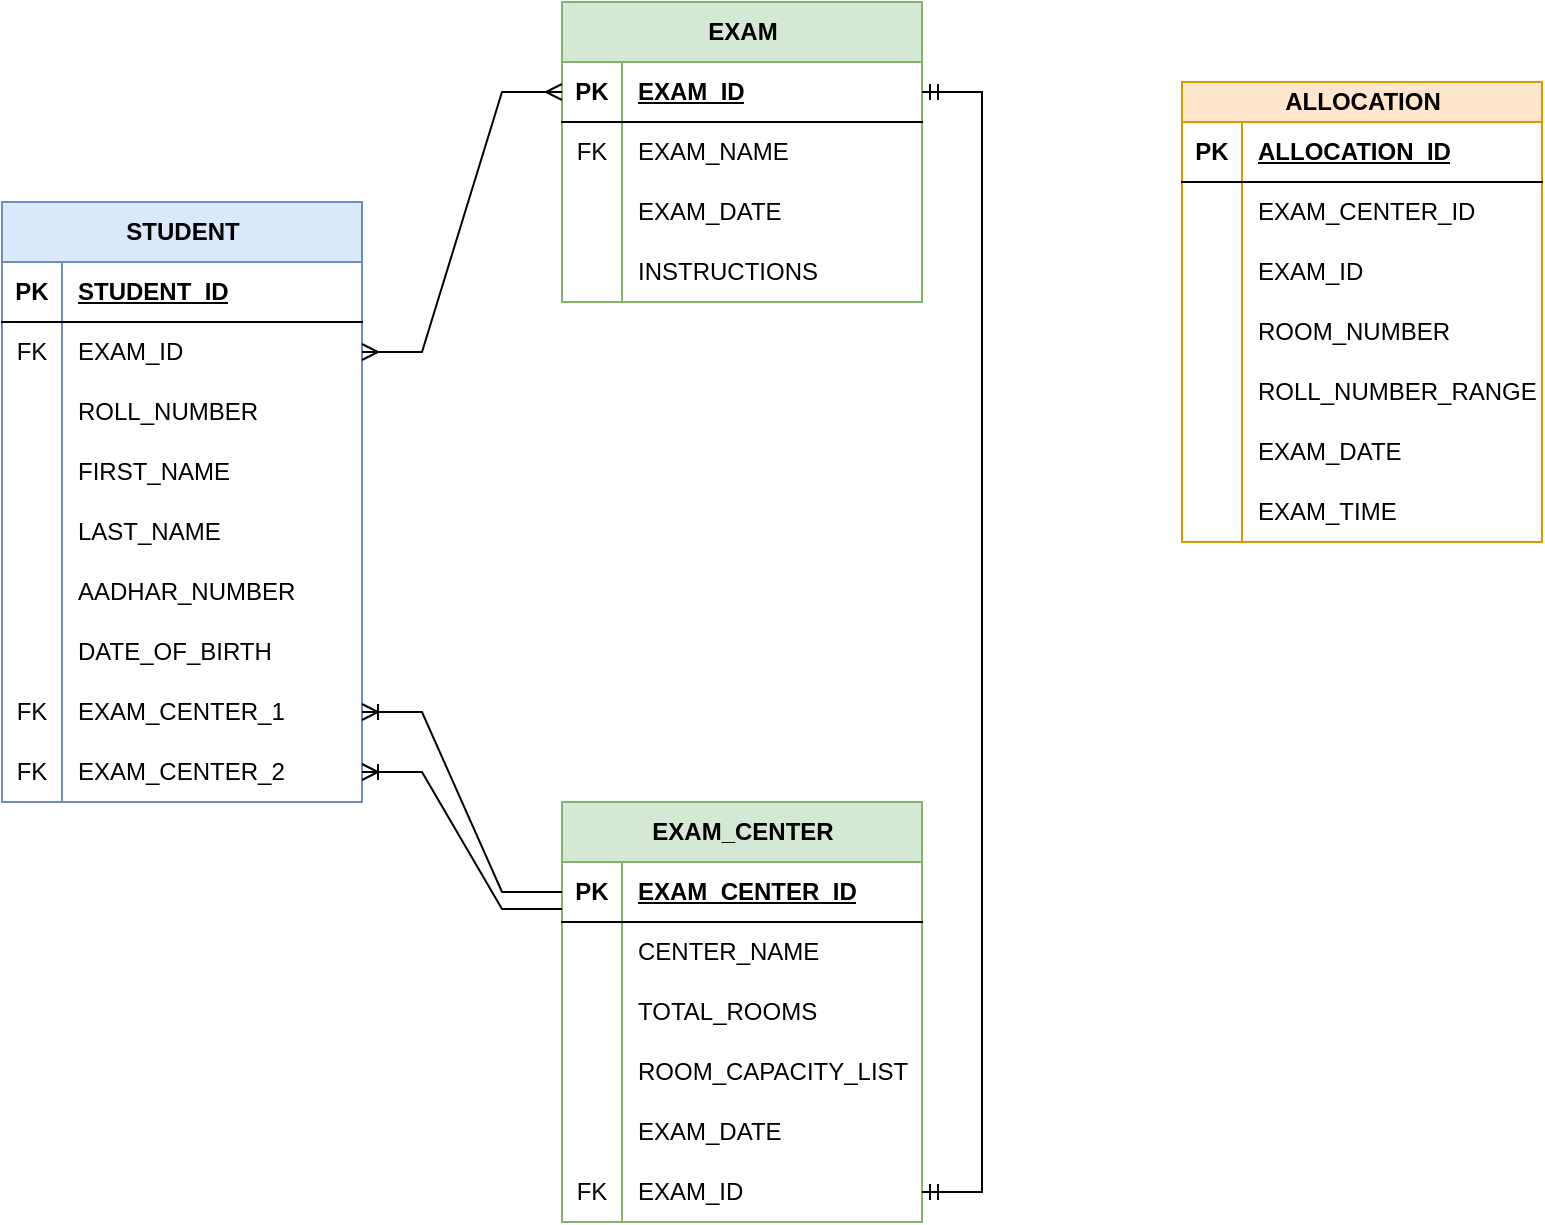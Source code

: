 <mxfile version="24.7.5">
  <diagram name="Page-1" id="874GvaXiNWayNFwaWZZu">
    <mxGraphModel dx="940" dy="643" grid="1" gridSize="10" guides="1" tooltips="1" connect="1" arrows="1" fold="1" page="1" pageScale="1" pageWidth="850" pageHeight="1100" math="0" shadow="0">
      <root>
        <mxCell id="0" />
        <mxCell id="1" parent="0" />
        <mxCell id="8X2EKYU3sfJLMfR0spsw-1" value="STUDENT" style="shape=table;startSize=30;container=1;collapsible=1;childLayout=tableLayout;fixedRows=1;rowLines=0;fontStyle=1;align=center;resizeLast=1;html=1;fillColor=#dae8fc;strokeColor=#6c8ebf;" parent="1" vertex="1">
          <mxGeometry x="50" y="140" width="180" height="300" as="geometry" />
        </mxCell>
        <mxCell id="8X2EKYU3sfJLMfR0spsw-2" value="" style="shape=tableRow;horizontal=0;startSize=0;swimlaneHead=0;swimlaneBody=0;fillColor=none;collapsible=0;dropTarget=0;points=[[0,0.5],[1,0.5]];portConstraint=eastwest;top=0;left=0;right=0;bottom=1;" parent="8X2EKYU3sfJLMfR0spsw-1" vertex="1">
          <mxGeometry y="30" width="180" height="30" as="geometry" />
        </mxCell>
        <mxCell id="8X2EKYU3sfJLMfR0spsw-3" value="PK" style="shape=partialRectangle;connectable=0;fillColor=none;top=0;left=0;bottom=0;right=0;fontStyle=1;overflow=hidden;whiteSpace=wrap;html=1;" parent="8X2EKYU3sfJLMfR0spsw-2" vertex="1">
          <mxGeometry width="30" height="30" as="geometry">
            <mxRectangle width="30" height="30" as="alternateBounds" />
          </mxGeometry>
        </mxCell>
        <mxCell id="8X2EKYU3sfJLMfR0spsw-4" value="STUDENT_ID" style="shape=partialRectangle;connectable=0;fillColor=none;top=0;left=0;bottom=0;right=0;align=left;spacingLeft=6;fontStyle=5;overflow=hidden;whiteSpace=wrap;html=1;" parent="8X2EKYU3sfJLMfR0spsw-2" vertex="1">
          <mxGeometry x="30" width="150" height="30" as="geometry">
            <mxRectangle width="150" height="30" as="alternateBounds" />
          </mxGeometry>
        </mxCell>
        <mxCell id="8X2EKYU3sfJLMfR0spsw-5" value="" style="shape=tableRow;horizontal=0;startSize=0;swimlaneHead=0;swimlaneBody=0;fillColor=none;collapsible=0;dropTarget=0;points=[[0,0.5],[1,0.5]];portConstraint=eastwest;top=0;left=0;right=0;bottom=0;" parent="8X2EKYU3sfJLMfR0spsw-1" vertex="1">
          <mxGeometry y="60" width="180" height="30" as="geometry" />
        </mxCell>
        <mxCell id="8X2EKYU3sfJLMfR0spsw-6" value="FK" style="shape=partialRectangle;connectable=0;fillColor=none;top=0;left=0;bottom=0;right=0;editable=1;overflow=hidden;whiteSpace=wrap;html=1;" parent="8X2EKYU3sfJLMfR0spsw-5" vertex="1">
          <mxGeometry width="30" height="30" as="geometry">
            <mxRectangle width="30" height="30" as="alternateBounds" />
          </mxGeometry>
        </mxCell>
        <mxCell id="8X2EKYU3sfJLMfR0spsw-7" value="EXAM_ID" style="shape=partialRectangle;connectable=0;fillColor=none;top=0;left=0;bottom=0;right=0;align=left;spacingLeft=6;overflow=hidden;whiteSpace=wrap;html=1;" parent="8X2EKYU3sfJLMfR0spsw-5" vertex="1">
          <mxGeometry x="30" width="150" height="30" as="geometry">
            <mxRectangle width="150" height="30" as="alternateBounds" />
          </mxGeometry>
        </mxCell>
        <mxCell id="8X2EKYU3sfJLMfR0spsw-8" value="" style="shape=tableRow;horizontal=0;startSize=0;swimlaneHead=0;swimlaneBody=0;fillColor=none;collapsible=0;dropTarget=0;points=[[0,0.5],[1,0.5]];portConstraint=eastwest;top=0;left=0;right=0;bottom=0;" parent="8X2EKYU3sfJLMfR0spsw-1" vertex="1">
          <mxGeometry y="90" width="180" height="30" as="geometry" />
        </mxCell>
        <mxCell id="8X2EKYU3sfJLMfR0spsw-9" value="" style="shape=partialRectangle;connectable=0;fillColor=none;top=0;left=0;bottom=0;right=0;editable=1;overflow=hidden;whiteSpace=wrap;html=1;" parent="8X2EKYU3sfJLMfR0spsw-8" vertex="1">
          <mxGeometry width="30" height="30" as="geometry">
            <mxRectangle width="30" height="30" as="alternateBounds" />
          </mxGeometry>
        </mxCell>
        <mxCell id="8X2EKYU3sfJLMfR0spsw-10" value="ROLL_NUMBER" style="shape=partialRectangle;connectable=0;fillColor=none;top=0;left=0;bottom=0;right=0;align=left;spacingLeft=6;overflow=hidden;whiteSpace=wrap;html=1;" parent="8X2EKYU3sfJLMfR0spsw-8" vertex="1">
          <mxGeometry x="30" width="150" height="30" as="geometry">
            <mxRectangle width="150" height="30" as="alternateBounds" />
          </mxGeometry>
        </mxCell>
        <mxCell id="8X2EKYU3sfJLMfR0spsw-11" value="" style="shape=tableRow;horizontal=0;startSize=0;swimlaneHead=0;swimlaneBody=0;fillColor=none;collapsible=0;dropTarget=0;points=[[0,0.5],[1,0.5]];portConstraint=eastwest;top=0;left=0;right=0;bottom=0;" parent="8X2EKYU3sfJLMfR0spsw-1" vertex="1">
          <mxGeometry y="120" width="180" height="30" as="geometry" />
        </mxCell>
        <mxCell id="8X2EKYU3sfJLMfR0spsw-12" value="" style="shape=partialRectangle;connectable=0;fillColor=none;top=0;left=0;bottom=0;right=0;editable=1;overflow=hidden;whiteSpace=wrap;html=1;" parent="8X2EKYU3sfJLMfR0spsw-11" vertex="1">
          <mxGeometry width="30" height="30" as="geometry">
            <mxRectangle width="30" height="30" as="alternateBounds" />
          </mxGeometry>
        </mxCell>
        <mxCell id="8X2EKYU3sfJLMfR0spsw-13" value="FIRST_NAME" style="shape=partialRectangle;connectable=0;fillColor=none;top=0;left=0;bottom=0;right=0;align=left;spacingLeft=6;overflow=hidden;whiteSpace=wrap;html=1;" parent="8X2EKYU3sfJLMfR0spsw-11" vertex="1">
          <mxGeometry x="30" width="150" height="30" as="geometry">
            <mxRectangle width="150" height="30" as="alternateBounds" />
          </mxGeometry>
        </mxCell>
        <mxCell id="8X2EKYU3sfJLMfR0spsw-28" value="" style="shape=tableRow;horizontal=0;startSize=0;swimlaneHead=0;swimlaneBody=0;fillColor=none;collapsible=0;dropTarget=0;points=[[0,0.5],[1,0.5]];portConstraint=eastwest;top=0;left=0;right=0;bottom=0;" parent="8X2EKYU3sfJLMfR0spsw-1" vertex="1">
          <mxGeometry y="150" width="180" height="30" as="geometry" />
        </mxCell>
        <mxCell id="8X2EKYU3sfJLMfR0spsw-29" value="" style="shape=partialRectangle;connectable=0;fillColor=none;top=0;left=0;bottom=0;right=0;editable=1;overflow=hidden;whiteSpace=wrap;html=1;" parent="8X2EKYU3sfJLMfR0spsw-28" vertex="1">
          <mxGeometry width="30" height="30" as="geometry">
            <mxRectangle width="30" height="30" as="alternateBounds" />
          </mxGeometry>
        </mxCell>
        <mxCell id="8X2EKYU3sfJLMfR0spsw-30" value="LAST_NAME" style="shape=partialRectangle;connectable=0;fillColor=none;top=0;left=0;bottom=0;right=0;align=left;spacingLeft=6;overflow=hidden;whiteSpace=wrap;html=1;" parent="8X2EKYU3sfJLMfR0spsw-28" vertex="1">
          <mxGeometry x="30" width="150" height="30" as="geometry">
            <mxRectangle width="150" height="30" as="alternateBounds" />
          </mxGeometry>
        </mxCell>
        <mxCell id="8X2EKYU3sfJLMfR0spsw-31" value="" style="shape=tableRow;horizontal=0;startSize=0;swimlaneHead=0;swimlaneBody=0;fillColor=none;collapsible=0;dropTarget=0;points=[[0,0.5],[1,0.5]];portConstraint=eastwest;top=0;left=0;right=0;bottom=0;" parent="8X2EKYU3sfJLMfR0spsw-1" vertex="1">
          <mxGeometry y="180" width="180" height="30" as="geometry" />
        </mxCell>
        <mxCell id="8X2EKYU3sfJLMfR0spsw-32" value="" style="shape=partialRectangle;connectable=0;fillColor=none;top=0;left=0;bottom=0;right=0;editable=1;overflow=hidden;whiteSpace=wrap;html=1;" parent="8X2EKYU3sfJLMfR0spsw-31" vertex="1">
          <mxGeometry width="30" height="30" as="geometry">
            <mxRectangle width="30" height="30" as="alternateBounds" />
          </mxGeometry>
        </mxCell>
        <mxCell id="8X2EKYU3sfJLMfR0spsw-33" value="AADHAR_NUMBER" style="shape=partialRectangle;connectable=0;fillColor=none;top=0;left=0;bottom=0;right=0;align=left;spacingLeft=6;overflow=hidden;whiteSpace=wrap;html=1;" parent="8X2EKYU3sfJLMfR0spsw-31" vertex="1">
          <mxGeometry x="30" width="150" height="30" as="geometry">
            <mxRectangle width="150" height="30" as="alternateBounds" />
          </mxGeometry>
        </mxCell>
        <mxCell id="8X2EKYU3sfJLMfR0spsw-34" value="" style="shape=tableRow;horizontal=0;startSize=0;swimlaneHead=0;swimlaneBody=0;fillColor=none;collapsible=0;dropTarget=0;points=[[0,0.5],[1,0.5]];portConstraint=eastwest;top=0;left=0;right=0;bottom=0;" parent="8X2EKYU3sfJLMfR0spsw-1" vertex="1">
          <mxGeometry y="210" width="180" height="30" as="geometry" />
        </mxCell>
        <mxCell id="8X2EKYU3sfJLMfR0spsw-35" value="" style="shape=partialRectangle;connectable=0;fillColor=none;top=0;left=0;bottom=0;right=0;editable=1;overflow=hidden;whiteSpace=wrap;html=1;" parent="8X2EKYU3sfJLMfR0spsw-34" vertex="1">
          <mxGeometry width="30" height="30" as="geometry">
            <mxRectangle width="30" height="30" as="alternateBounds" />
          </mxGeometry>
        </mxCell>
        <mxCell id="8X2EKYU3sfJLMfR0spsw-36" value="DATE_OF_BIRTH" style="shape=partialRectangle;connectable=0;fillColor=none;top=0;left=0;bottom=0;right=0;align=left;spacingLeft=6;overflow=hidden;whiteSpace=wrap;html=1;" parent="8X2EKYU3sfJLMfR0spsw-34" vertex="1">
          <mxGeometry x="30" width="150" height="30" as="geometry">
            <mxRectangle width="150" height="30" as="alternateBounds" />
          </mxGeometry>
        </mxCell>
        <mxCell id="8X2EKYU3sfJLMfR0spsw-56" value="" style="shape=tableRow;horizontal=0;startSize=0;swimlaneHead=0;swimlaneBody=0;fillColor=none;collapsible=0;dropTarget=0;points=[[0,0.5],[1,0.5]];portConstraint=eastwest;top=0;left=0;right=0;bottom=0;" parent="8X2EKYU3sfJLMfR0spsw-1" vertex="1">
          <mxGeometry y="240" width="180" height="30" as="geometry" />
        </mxCell>
        <mxCell id="8X2EKYU3sfJLMfR0spsw-57" value="FK" style="shape=partialRectangle;connectable=0;fillColor=none;top=0;left=0;bottom=0;right=0;editable=1;overflow=hidden;whiteSpace=wrap;html=1;" parent="8X2EKYU3sfJLMfR0spsw-56" vertex="1">
          <mxGeometry width="30" height="30" as="geometry">
            <mxRectangle width="30" height="30" as="alternateBounds" />
          </mxGeometry>
        </mxCell>
        <mxCell id="8X2EKYU3sfJLMfR0spsw-58" value="EXAM_CENTER_1" style="shape=partialRectangle;connectable=0;fillColor=none;top=0;left=0;bottom=0;right=0;align=left;spacingLeft=6;overflow=hidden;whiteSpace=wrap;html=1;" parent="8X2EKYU3sfJLMfR0spsw-56" vertex="1">
          <mxGeometry x="30" width="150" height="30" as="geometry">
            <mxRectangle width="150" height="30" as="alternateBounds" />
          </mxGeometry>
        </mxCell>
        <mxCell id="8X2EKYU3sfJLMfR0spsw-59" value="" style="shape=tableRow;horizontal=0;startSize=0;swimlaneHead=0;swimlaneBody=0;fillColor=none;collapsible=0;dropTarget=0;points=[[0,0.5],[1,0.5]];portConstraint=eastwest;top=0;left=0;right=0;bottom=0;" parent="8X2EKYU3sfJLMfR0spsw-1" vertex="1">
          <mxGeometry y="270" width="180" height="30" as="geometry" />
        </mxCell>
        <mxCell id="8X2EKYU3sfJLMfR0spsw-60" value="FK" style="shape=partialRectangle;connectable=0;fillColor=none;top=0;left=0;bottom=0;right=0;editable=1;overflow=hidden;whiteSpace=wrap;html=1;" parent="8X2EKYU3sfJLMfR0spsw-59" vertex="1">
          <mxGeometry width="30" height="30" as="geometry">
            <mxRectangle width="30" height="30" as="alternateBounds" />
          </mxGeometry>
        </mxCell>
        <mxCell id="8X2EKYU3sfJLMfR0spsw-61" value="EXAM_CENTER_2" style="shape=partialRectangle;connectable=0;fillColor=none;top=0;left=0;bottom=0;right=0;align=left;spacingLeft=6;overflow=hidden;whiteSpace=wrap;html=1;" parent="8X2EKYU3sfJLMfR0spsw-59" vertex="1">
          <mxGeometry x="30" width="150" height="30" as="geometry">
            <mxRectangle width="150" height="30" as="alternateBounds" />
          </mxGeometry>
        </mxCell>
        <mxCell id="8X2EKYU3sfJLMfR0spsw-14" value="EXAM" style="shape=table;startSize=30;container=1;collapsible=1;childLayout=tableLayout;fixedRows=1;rowLines=0;fontStyle=1;align=center;resizeLast=1;html=1;fillColor=#d5e8d4;strokeColor=#82b366;" parent="1" vertex="1">
          <mxGeometry x="330" y="40" width="180" height="150" as="geometry" />
        </mxCell>
        <mxCell id="8X2EKYU3sfJLMfR0spsw-15" value="" style="shape=tableRow;horizontal=0;startSize=0;swimlaneHead=0;swimlaneBody=0;fillColor=none;collapsible=0;dropTarget=0;points=[[0,0.5],[1,0.5]];portConstraint=eastwest;top=0;left=0;right=0;bottom=1;" parent="8X2EKYU3sfJLMfR0spsw-14" vertex="1">
          <mxGeometry y="30" width="180" height="30" as="geometry" />
        </mxCell>
        <mxCell id="8X2EKYU3sfJLMfR0spsw-16" value="PK" style="shape=partialRectangle;connectable=0;fillColor=none;top=0;left=0;bottom=0;right=0;fontStyle=1;overflow=hidden;whiteSpace=wrap;html=1;" parent="8X2EKYU3sfJLMfR0spsw-15" vertex="1">
          <mxGeometry width="30" height="30" as="geometry">
            <mxRectangle width="30" height="30" as="alternateBounds" />
          </mxGeometry>
        </mxCell>
        <mxCell id="8X2EKYU3sfJLMfR0spsw-17" value="EXAM_ID" style="shape=partialRectangle;connectable=0;fillColor=none;top=0;left=0;bottom=0;right=0;align=left;spacingLeft=6;fontStyle=5;overflow=hidden;whiteSpace=wrap;html=1;" parent="8X2EKYU3sfJLMfR0spsw-15" vertex="1">
          <mxGeometry x="30" width="150" height="30" as="geometry">
            <mxRectangle width="150" height="30" as="alternateBounds" />
          </mxGeometry>
        </mxCell>
        <mxCell id="8X2EKYU3sfJLMfR0spsw-18" value="" style="shape=tableRow;horizontal=0;startSize=0;swimlaneHead=0;swimlaneBody=0;fillColor=none;collapsible=0;dropTarget=0;points=[[0,0.5],[1,0.5]];portConstraint=eastwest;top=0;left=0;right=0;bottom=0;" parent="8X2EKYU3sfJLMfR0spsw-14" vertex="1">
          <mxGeometry y="60" width="180" height="30" as="geometry" />
        </mxCell>
        <mxCell id="8X2EKYU3sfJLMfR0spsw-19" value="FK" style="shape=partialRectangle;connectable=0;fillColor=none;top=0;left=0;bottom=0;right=0;editable=1;overflow=hidden;whiteSpace=wrap;html=1;" parent="8X2EKYU3sfJLMfR0spsw-18" vertex="1">
          <mxGeometry width="30" height="30" as="geometry">
            <mxRectangle width="30" height="30" as="alternateBounds" />
          </mxGeometry>
        </mxCell>
        <mxCell id="8X2EKYU3sfJLMfR0spsw-20" value="EXAM_NAME" style="shape=partialRectangle;connectable=0;fillColor=none;top=0;left=0;bottom=0;right=0;align=left;spacingLeft=6;overflow=hidden;whiteSpace=wrap;html=1;" parent="8X2EKYU3sfJLMfR0spsw-18" vertex="1">
          <mxGeometry x="30" width="150" height="30" as="geometry">
            <mxRectangle width="150" height="30" as="alternateBounds" />
          </mxGeometry>
        </mxCell>
        <mxCell id="8X2EKYU3sfJLMfR0spsw-21" value="" style="shape=tableRow;horizontal=0;startSize=0;swimlaneHead=0;swimlaneBody=0;fillColor=none;collapsible=0;dropTarget=0;points=[[0,0.5],[1,0.5]];portConstraint=eastwest;top=0;left=0;right=0;bottom=0;" parent="8X2EKYU3sfJLMfR0spsw-14" vertex="1">
          <mxGeometry y="90" width="180" height="30" as="geometry" />
        </mxCell>
        <mxCell id="8X2EKYU3sfJLMfR0spsw-22" value="" style="shape=partialRectangle;connectable=0;fillColor=none;top=0;left=0;bottom=0;right=0;editable=1;overflow=hidden;whiteSpace=wrap;html=1;" parent="8X2EKYU3sfJLMfR0spsw-21" vertex="1">
          <mxGeometry width="30" height="30" as="geometry">
            <mxRectangle width="30" height="30" as="alternateBounds" />
          </mxGeometry>
        </mxCell>
        <mxCell id="8X2EKYU3sfJLMfR0spsw-23" value="EXAM_DATE" style="shape=partialRectangle;connectable=0;fillColor=none;top=0;left=0;bottom=0;right=0;align=left;spacingLeft=6;overflow=hidden;whiteSpace=wrap;html=1;" parent="8X2EKYU3sfJLMfR0spsw-21" vertex="1">
          <mxGeometry x="30" width="150" height="30" as="geometry">
            <mxRectangle width="150" height="30" as="alternateBounds" />
          </mxGeometry>
        </mxCell>
        <mxCell id="8X2EKYU3sfJLMfR0spsw-24" value="" style="shape=tableRow;horizontal=0;startSize=0;swimlaneHead=0;swimlaneBody=0;fillColor=none;collapsible=0;dropTarget=0;points=[[0,0.5],[1,0.5]];portConstraint=eastwest;top=0;left=0;right=0;bottom=0;" parent="8X2EKYU3sfJLMfR0spsw-14" vertex="1">
          <mxGeometry y="120" width="180" height="30" as="geometry" />
        </mxCell>
        <mxCell id="8X2EKYU3sfJLMfR0spsw-25" value="" style="shape=partialRectangle;connectable=0;fillColor=none;top=0;left=0;bottom=0;right=0;editable=1;overflow=hidden;whiteSpace=wrap;html=1;" parent="8X2EKYU3sfJLMfR0spsw-24" vertex="1">
          <mxGeometry width="30" height="30" as="geometry">
            <mxRectangle width="30" height="30" as="alternateBounds" />
          </mxGeometry>
        </mxCell>
        <mxCell id="8X2EKYU3sfJLMfR0spsw-26" value="INSTRUCTIONS" style="shape=partialRectangle;connectable=0;fillColor=none;top=0;left=0;bottom=0;right=0;align=left;spacingLeft=6;overflow=hidden;whiteSpace=wrap;html=1;" parent="8X2EKYU3sfJLMfR0spsw-24" vertex="1">
          <mxGeometry x="30" width="150" height="30" as="geometry">
            <mxRectangle width="150" height="30" as="alternateBounds" />
          </mxGeometry>
        </mxCell>
        <mxCell id="8X2EKYU3sfJLMfR0spsw-40" value="EXAM_CENTER" style="shape=table;startSize=30;container=1;collapsible=1;childLayout=tableLayout;fixedRows=1;rowLines=0;fontStyle=1;align=center;resizeLast=1;html=1;fillColor=#d5e8d4;strokeColor=#82b366;" parent="1" vertex="1">
          <mxGeometry x="330" y="440" width="180" height="210" as="geometry" />
        </mxCell>
        <mxCell id="8X2EKYU3sfJLMfR0spsw-41" value="" style="shape=tableRow;horizontal=0;startSize=0;swimlaneHead=0;swimlaneBody=0;fillColor=none;collapsible=0;dropTarget=0;points=[[0,0.5],[1,0.5]];portConstraint=eastwest;top=0;left=0;right=0;bottom=1;" parent="8X2EKYU3sfJLMfR0spsw-40" vertex="1">
          <mxGeometry y="30" width="180" height="30" as="geometry" />
        </mxCell>
        <mxCell id="8X2EKYU3sfJLMfR0spsw-42" value="PK" style="shape=partialRectangle;connectable=0;fillColor=none;top=0;left=0;bottom=0;right=0;fontStyle=1;overflow=hidden;whiteSpace=wrap;html=1;" parent="8X2EKYU3sfJLMfR0spsw-41" vertex="1">
          <mxGeometry width="30" height="30" as="geometry">
            <mxRectangle width="30" height="30" as="alternateBounds" />
          </mxGeometry>
        </mxCell>
        <mxCell id="8X2EKYU3sfJLMfR0spsw-43" value="EXAM_CENTER_ID" style="shape=partialRectangle;connectable=0;fillColor=none;top=0;left=0;bottom=0;right=0;align=left;spacingLeft=6;fontStyle=5;overflow=hidden;whiteSpace=wrap;html=1;" parent="8X2EKYU3sfJLMfR0spsw-41" vertex="1">
          <mxGeometry x="30" width="150" height="30" as="geometry">
            <mxRectangle width="150" height="30" as="alternateBounds" />
          </mxGeometry>
        </mxCell>
        <mxCell id="VGIfV3JrC_zLhD_44bKV-46" style="shape=tableRow;horizontal=0;startSize=0;swimlaneHead=0;swimlaneBody=0;fillColor=none;collapsible=0;dropTarget=0;points=[[0,0.5],[1,0.5]];portConstraint=eastwest;top=0;left=0;right=0;bottom=0;" parent="8X2EKYU3sfJLMfR0spsw-40" vertex="1">
          <mxGeometry y="60" width="180" height="30" as="geometry" />
        </mxCell>
        <mxCell id="VGIfV3JrC_zLhD_44bKV-47" style="shape=partialRectangle;connectable=0;fillColor=none;top=0;left=0;bottom=0;right=0;editable=1;overflow=hidden;whiteSpace=wrap;html=1;" parent="VGIfV3JrC_zLhD_44bKV-46" vertex="1">
          <mxGeometry width="30" height="30" as="geometry">
            <mxRectangle width="30" height="30" as="alternateBounds" />
          </mxGeometry>
        </mxCell>
        <mxCell id="VGIfV3JrC_zLhD_44bKV-48" value="CENTER_NAME" style="shape=partialRectangle;connectable=0;fillColor=none;top=0;left=0;bottom=0;right=0;align=left;spacingLeft=6;overflow=hidden;whiteSpace=wrap;html=1;" parent="VGIfV3JrC_zLhD_44bKV-46" vertex="1">
          <mxGeometry x="30" width="150" height="30" as="geometry">
            <mxRectangle width="150" height="30" as="alternateBounds" />
          </mxGeometry>
        </mxCell>
        <mxCell id="8X2EKYU3sfJLMfR0spsw-44" value="" style="shape=tableRow;horizontal=0;startSize=0;swimlaneHead=0;swimlaneBody=0;fillColor=none;collapsible=0;dropTarget=0;points=[[0,0.5],[1,0.5]];portConstraint=eastwest;top=0;left=0;right=0;bottom=0;" parent="8X2EKYU3sfJLMfR0spsw-40" vertex="1">
          <mxGeometry y="90" width="180" height="30" as="geometry" />
        </mxCell>
        <mxCell id="8X2EKYU3sfJLMfR0spsw-45" value="" style="shape=partialRectangle;connectable=0;fillColor=none;top=0;left=0;bottom=0;right=0;editable=1;overflow=hidden;whiteSpace=wrap;html=1;" parent="8X2EKYU3sfJLMfR0spsw-44" vertex="1">
          <mxGeometry width="30" height="30" as="geometry">
            <mxRectangle width="30" height="30" as="alternateBounds" />
          </mxGeometry>
        </mxCell>
        <mxCell id="8X2EKYU3sfJLMfR0spsw-46" value="TOTAL_ROOMS" style="shape=partialRectangle;connectable=0;fillColor=none;top=0;left=0;bottom=0;right=0;align=left;spacingLeft=6;overflow=hidden;whiteSpace=wrap;html=1;" parent="8X2EKYU3sfJLMfR0spsw-44" vertex="1">
          <mxGeometry x="30" width="150" height="30" as="geometry">
            <mxRectangle width="150" height="30" as="alternateBounds" />
          </mxGeometry>
        </mxCell>
        <mxCell id="8X2EKYU3sfJLMfR0spsw-47" value="" style="shape=tableRow;horizontal=0;startSize=0;swimlaneHead=0;swimlaneBody=0;fillColor=none;collapsible=0;dropTarget=0;points=[[0,0.5],[1,0.5]];portConstraint=eastwest;top=0;left=0;right=0;bottom=0;" parent="8X2EKYU3sfJLMfR0spsw-40" vertex="1">
          <mxGeometry y="120" width="180" height="30" as="geometry" />
        </mxCell>
        <mxCell id="8X2EKYU3sfJLMfR0spsw-48" value="" style="shape=partialRectangle;connectable=0;fillColor=none;top=0;left=0;bottom=0;right=0;editable=1;overflow=hidden;whiteSpace=wrap;html=1;" parent="8X2EKYU3sfJLMfR0spsw-47" vertex="1">
          <mxGeometry width="30" height="30" as="geometry">
            <mxRectangle width="30" height="30" as="alternateBounds" />
          </mxGeometry>
        </mxCell>
        <mxCell id="8X2EKYU3sfJLMfR0spsw-49" value="ROOM_CAPACITY_LIST" style="shape=partialRectangle;connectable=0;fillColor=none;top=0;left=0;bottom=0;right=0;align=left;spacingLeft=6;overflow=hidden;whiteSpace=wrap;html=1;" parent="8X2EKYU3sfJLMfR0spsw-47" vertex="1">
          <mxGeometry x="30" width="150" height="30" as="geometry">
            <mxRectangle width="150" height="30" as="alternateBounds" />
          </mxGeometry>
        </mxCell>
        <mxCell id="8X2EKYU3sfJLMfR0spsw-50" value="" style="shape=tableRow;horizontal=0;startSize=0;swimlaneHead=0;swimlaneBody=0;fillColor=none;collapsible=0;dropTarget=0;points=[[0,0.5],[1,0.5]];portConstraint=eastwest;top=0;left=0;right=0;bottom=0;" parent="8X2EKYU3sfJLMfR0spsw-40" vertex="1">
          <mxGeometry y="150" width="180" height="30" as="geometry" />
        </mxCell>
        <mxCell id="8X2EKYU3sfJLMfR0spsw-51" value="" style="shape=partialRectangle;connectable=0;fillColor=none;top=0;left=0;bottom=0;right=0;editable=1;overflow=hidden;whiteSpace=wrap;html=1;" parent="8X2EKYU3sfJLMfR0spsw-50" vertex="1">
          <mxGeometry width="30" height="30" as="geometry">
            <mxRectangle width="30" height="30" as="alternateBounds" />
          </mxGeometry>
        </mxCell>
        <mxCell id="8X2EKYU3sfJLMfR0spsw-52" value="EXAM_DATE" style="shape=partialRectangle;connectable=0;fillColor=none;top=0;left=0;bottom=0;right=0;align=left;spacingLeft=6;overflow=hidden;whiteSpace=wrap;html=1;" parent="8X2EKYU3sfJLMfR0spsw-50" vertex="1">
          <mxGeometry x="30" width="150" height="30" as="geometry">
            <mxRectangle width="150" height="30" as="alternateBounds" />
          </mxGeometry>
        </mxCell>
        <mxCell id="VGIfV3JrC_zLhD_44bKV-1" value="" style="shape=tableRow;horizontal=0;startSize=0;swimlaneHead=0;swimlaneBody=0;fillColor=none;collapsible=0;dropTarget=0;points=[[0,0.5],[1,0.5]];portConstraint=eastwest;top=0;left=0;right=0;bottom=0;" parent="8X2EKYU3sfJLMfR0spsw-40" vertex="1">
          <mxGeometry y="180" width="180" height="30" as="geometry" />
        </mxCell>
        <mxCell id="VGIfV3JrC_zLhD_44bKV-2" value="FK" style="shape=partialRectangle;connectable=0;fillColor=none;top=0;left=0;bottom=0;right=0;editable=1;overflow=hidden;whiteSpace=wrap;html=1;" parent="VGIfV3JrC_zLhD_44bKV-1" vertex="1">
          <mxGeometry width="30" height="30" as="geometry">
            <mxRectangle width="30" height="30" as="alternateBounds" />
          </mxGeometry>
        </mxCell>
        <mxCell id="VGIfV3JrC_zLhD_44bKV-3" value="EXAM_ID" style="shape=partialRectangle;connectable=0;fillColor=none;top=0;left=0;bottom=0;right=0;align=left;spacingLeft=6;overflow=hidden;whiteSpace=wrap;html=1;" parent="VGIfV3JrC_zLhD_44bKV-1" vertex="1">
          <mxGeometry x="30" width="150" height="30" as="geometry">
            <mxRectangle width="150" height="30" as="alternateBounds" />
          </mxGeometry>
        </mxCell>
        <mxCell id="VGIfV3JrC_zLhD_44bKV-4" value="ALLOCATION" style="shape=table;startSize=20;container=1;collapsible=1;childLayout=tableLayout;fixedRows=1;rowLines=0;fontStyle=1;align=center;resizeLast=1;html=1;fillColor=#ffe6cc;strokeColor=#d79b00;" parent="1" vertex="1">
          <mxGeometry x="640" y="80" width="180" height="230" as="geometry" />
        </mxCell>
        <mxCell id="VGIfV3JrC_zLhD_44bKV-5" value="" style="shape=tableRow;horizontal=0;startSize=0;swimlaneHead=0;swimlaneBody=0;fillColor=none;collapsible=0;dropTarget=0;points=[[0,0.5],[1,0.5]];portConstraint=eastwest;top=0;left=0;right=0;bottom=1;" parent="VGIfV3JrC_zLhD_44bKV-4" vertex="1">
          <mxGeometry y="20" width="180" height="30" as="geometry" />
        </mxCell>
        <mxCell id="VGIfV3JrC_zLhD_44bKV-6" value="PK" style="shape=partialRectangle;connectable=0;fillColor=none;top=0;left=0;bottom=0;right=0;fontStyle=1;overflow=hidden;whiteSpace=wrap;html=1;" parent="VGIfV3JrC_zLhD_44bKV-5" vertex="1">
          <mxGeometry width="30" height="30" as="geometry">
            <mxRectangle width="30" height="30" as="alternateBounds" />
          </mxGeometry>
        </mxCell>
        <mxCell id="VGIfV3JrC_zLhD_44bKV-7" value="ALLOCATION_ID" style="shape=partialRectangle;connectable=0;fillColor=none;top=0;left=0;bottom=0;right=0;align=left;spacingLeft=6;fontStyle=5;overflow=hidden;whiteSpace=wrap;html=1;" parent="VGIfV3JrC_zLhD_44bKV-5" vertex="1">
          <mxGeometry x="30" width="150" height="30" as="geometry">
            <mxRectangle width="150" height="30" as="alternateBounds" />
          </mxGeometry>
        </mxCell>
        <mxCell id="VGIfV3JrC_zLhD_44bKV-8" value="" style="shape=tableRow;horizontal=0;startSize=0;swimlaneHead=0;swimlaneBody=0;fillColor=none;collapsible=0;dropTarget=0;points=[[0,0.5],[1,0.5]];portConstraint=eastwest;top=0;left=0;right=0;bottom=0;" parent="VGIfV3JrC_zLhD_44bKV-4" vertex="1">
          <mxGeometry y="50" width="180" height="30" as="geometry" />
        </mxCell>
        <mxCell id="VGIfV3JrC_zLhD_44bKV-9" value="" style="shape=partialRectangle;connectable=0;fillColor=none;top=0;left=0;bottom=0;right=0;editable=1;overflow=hidden;whiteSpace=wrap;html=1;" parent="VGIfV3JrC_zLhD_44bKV-8" vertex="1">
          <mxGeometry width="30" height="30" as="geometry">
            <mxRectangle width="30" height="30" as="alternateBounds" />
          </mxGeometry>
        </mxCell>
        <mxCell id="VGIfV3JrC_zLhD_44bKV-10" value="EXAM_CENTER_ID" style="shape=partialRectangle;connectable=0;fillColor=none;top=0;left=0;bottom=0;right=0;align=left;spacingLeft=6;overflow=hidden;whiteSpace=wrap;html=1;" parent="VGIfV3JrC_zLhD_44bKV-8" vertex="1">
          <mxGeometry x="30" width="150" height="30" as="geometry">
            <mxRectangle width="150" height="30" as="alternateBounds" />
          </mxGeometry>
        </mxCell>
        <mxCell id="VGIfV3JrC_zLhD_44bKV-41" style="shape=tableRow;horizontal=0;startSize=0;swimlaneHead=0;swimlaneBody=0;fillColor=none;collapsible=0;dropTarget=0;points=[[0,0.5],[1,0.5]];portConstraint=eastwest;top=0;left=0;right=0;bottom=0;" parent="VGIfV3JrC_zLhD_44bKV-4" vertex="1">
          <mxGeometry y="80" width="180" height="30" as="geometry" />
        </mxCell>
        <mxCell id="VGIfV3JrC_zLhD_44bKV-42" style="shape=partialRectangle;connectable=0;fillColor=none;top=0;left=0;bottom=0;right=0;editable=1;overflow=hidden;whiteSpace=wrap;html=1;" parent="VGIfV3JrC_zLhD_44bKV-41" vertex="1">
          <mxGeometry width="30" height="30" as="geometry">
            <mxRectangle width="30" height="30" as="alternateBounds" />
          </mxGeometry>
        </mxCell>
        <mxCell id="VGIfV3JrC_zLhD_44bKV-43" value="EXAM_ID" style="shape=partialRectangle;connectable=0;fillColor=none;top=0;left=0;bottom=0;right=0;align=left;spacingLeft=6;overflow=hidden;whiteSpace=wrap;html=1;" parent="VGIfV3JrC_zLhD_44bKV-41" vertex="1">
          <mxGeometry x="30" width="150" height="30" as="geometry">
            <mxRectangle width="150" height="30" as="alternateBounds" />
          </mxGeometry>
        </mxCell>
        <mxCell id="VGIfV3JrC_zLhD_44bKV-38" style="shape=tableRow;horizontal=0;startSize=0;swimlaneHead=0;swimlaneBody=0;fillColor=none;collapsible=0;dropTarget=0;points=[[0,0.5],[1,0.5]];portConstraint=eastwest;top=0;left=0;right=0;bottom=0;" parent="VGIfV3JrC_zLhD_44bKV-4" vertex="1">
          <mxGeometry y="110" width="180" height="30" as="geometry" />
        </mxCell>
        <mxCell id="VGIfV3JrC_zLhD_44bKV-39" style="shape=partialRectangle;connectable=0;fillColor=none;top=0;left=0;bottom=0;right=0;editable=1;overflow=hidden;whiteSpace=wrap;html=1;" parent="VGIfV3JrC_zLhD_44bKV-38" vertex="1">
          <mxGeometry width="30" height="30" as="geometry">
            <mxRectangle width="30" height="30" as="alternateBounds" />
          </mxGeometry>
        </mxCell>
        <mxCell id="VGIfV3JrC_zLhD_44bKV-40" value="ROOM_NUMBER" style="shape=partialRectangle;connectable=0;fillColor=none;top=0;left=0;bottom=0;right=0;align=left;spacingLeft=6;overflow=hidden;whiteSpace=wrap;html=1;" parent="VGIfV3JrC_zLhD_44bKV-38" vertex="1">
          <mxGeometry x="30" width="150" height="30" as="geometry">
            <mxRectangle width="150" height="30" as="alternateBounds" />
          </mxGeometry>
        </mxCell>
        <mxCell id="VGIfV3JrC_zLhD_44bKV-11" value="" style="shape=tableRow;horizontal=0;startSize=0;swimlaneHead=0;swimlaneBody=0;fillColor=none;collapsible=0;dropTarget=0;points=[[0,0.5],[1,0.5]];portConstraint=eastwest;top=0;left=0;right=0;bottom=0;" parent="VGIfV3JrC_zLhD_44bKV-4" vertex="1">
          <mxGeometry y="140" width="180" height="30" as="geometry" />
        </mxCell>
        <mxCell id="VGIfV3JrC_zLhD_44bKV-12" value="" style="shape=partialRectangle;connectable=0;fillColor=none;top=0;left=0;bottom=0;right=0;editable=1;overflow=hidden;whiteSpace=wrap;html=1;" parent="VGIfV3JrC_zLhD_44bKV-11" vertex="1">
          <mxGeometry width="30" height="30" as="geometry">
            <mxRectangle width="30" height="30" as="alternateBounds" />
          </mxGeometry>
        </mxCell>
        <mxCell id="VGIfV3JrC_zLhD_44bKV-13" value="ROLL_NUMBER_RANGE" style="shape=partialRectangle;connectable=0;fillColor=none;top=0;left=0;bottom=0;right=0;align=left;spacingLeft=6;overflow=hidden;whiteSpace=wrap;html=1;" parent="VGIfV3JrC_zLhD_44bKV-11" vertex="1">
          <mxGeometry x="30" width="150" height="30" as="geometry">
            <mxRectangle width="150" height="30" as="alternateBounds" />
          </mxGeometry>
        </mxCell>
        <mxCell id="VGIfV3JrC_zLhD_44bKV-28" value="" style="shape=tableRow;horizontal=0;startSize=0;swimlaneHead=0;swimlaneBody=0;fillColor=none;collapsible=0;dropTarget=0;points=[[0,0.5],[1,0.5]];portConstraint=eastwest;top=0;left=0;right=0;bottom=0;" parent="VGIfV3JrC_zLhD_44bKV-4" vertex="1">
          <mxGeometry y="170" width="180" height="30" as="geometry" />
        </mxCell>
        <mxCell id="VGIfV3JrC_zLhD_44bKV-29" value="" style="shape=partialRectangle;connectable=0;fillColor=none;top=0;left=0;bottom=0;right=0;editable=1;overflow=hidden;whiteSpace=wrap;html=1;" parent="VGIfV3JrC_zLhD_44bKV-28" vertex="1">
          <mxGeometry width="30" height="30" as="geometry">
            <mxRectangle width="30" height="30" as="alternateBounds" />
          </mxGeometry>
        </mxCell>
        <mxCell id="VGIfV3JrC_zLhD_44bKV-30" value="EXAM_DATE" style="shape=partialRectangle;connectable=0;fillColor=none;top=0;left=0;bottom=0;right=0;align=left;spacingLeft=6;overflow=hidden;whiteSpace=wrap;html=1;" parent="VGIfV3JrC_zLhD_44bKV-28" vertex="1">
          <mxGeometry x="30" width="150" height="30" as="geometry">
            <mxRectangle width="150" height="30" as="alternateBounds" />
          </mxGeometry>
        </mxCell>
        <mxCell id="VGIfV3JrC_zLhD_44bKV-31" value="" style="shape=tableRow;horizontal=0;startSize=0;swimlaneHead=0;swimlaneBody=0;fillColor=none;collapsible=0;dropTarget=0;points=[[0,0.5],[1,0.5]];portConstraint=eastwest;top=0;left=0;right=0;bottom=0;" parent="VGIfV3JrC_zLhD_44bKV-4" vertex="1">
          <mxGeometry y="200" width="180" height="30" as="geometry" />
        </mxCell>
        <mxCell id="VGIfV3JrC_zLhD_44bKV-32" value="" style="shape=partialRectangle;connectable=0;fillColor=none;top=0;left=0;bottom=0;right=0;editable=1;overflow=hidden;whiteSpace=wrap;html=1;" parent="VGIfV3JrC_zLhD_44bKV-31" vertex="1">
          <mxGeometry width="30" height="30" as="geometry">
            <mxRectangle width="30" height="30" as="alternateBounds" />
          </mxGeometry>
        </mxCell>
        <mxCell id="VGIfV3JrC_zLhD_44bKV-33" value="EXAM_TIME" style="shape=partialRectangle;connectable=0;fillColor=none;top=0;left=0;bottom=0;right=0;align=left;spacingLeft=6;overflow=hidden;whiteSpace=wrap;html=1;" parent="VGIfV3JrC_zLhD_44bKV-31" vertex="1">
          <mxGeometry x="30" width="150" height="30" as="geometry">
            <mxRectangle width="150" height="30" as="alternateBounds" />
          </mxGeometry>
        </mxCell>
        <mxCell id="VGIfV3JrC_zLhD_44bKV-27" value="" style="edgeStyle=entityRelationEdgeStyle;fontSize=12;html=1;endArrow=ERmandOne;startArrow=ERmandOne;rounded=0;entryX=1;entryY=0.5;entryDx=0;entryDy=0;exitX=1;exitY=0.5;exitDx=0;exitDy=0;" parent="1" source="VGIfV3JrC_zLhD_44bKV-1" target="8X2EKYU3sfJLMfR0spsw-15" edge="1">
          <mxGeometry width="100" height="100" relative="1" as="geometry">
            <mxPoint x="650" y="630" as="sourcePoint" />
            <mxPoint x="650" y="220" as="targetPoint" />
          </mxGeometry>
        </mxCell>
        <mxCell id="VGIfV3JrC_zLhD_44bKV-44" value="" style="edgeStyle=entityRelationEdgeStyle;fontSize=12;html=1;endArrow=ERmany;startArrow=ERmany;rounded=0;exitX=1;exitY=0.5;exitDx=0;exitDy=0;entryX=0;entryY=0.5;entryDx=0;entryDy=0;" parent="1" source="8X2EKYU3sfJLMfR0spsw-5" target="8X2EKYU3sfJLMfR0spsw-15" edge="1">
          <mxGeometry width="100" height="100" relative="1" as="geometry">
            <mxPoint x="230" y="220" as="sourcePoint" />
            <mxPoint x="330" y="120" as="targetPoint" />
          </mxGeometry>
        </mxCell>
        <mxCell id="VGIfV3JrC_zLhD_44bKV-45" value="" style="edgeStyle=entityRelationEdgeStyle;fontSize=12;html=1;endArrow=ERoneToMany;rounded=0;exitX=0;exitY=0.5;exitDx=0;exitDy=0;entryX=1;entryY=0.5;entryDx=0;entryDy=0;" parent="1" source="8X2EKYU3sfJLMfR0spsw-41" target="8X2EKYU3sfJLMfR0spsw-56" edge="1">
          <mxGeometry width="100" height="100" relative="1" as="geometry">
            <mxPoint x="270" y="290" as="sourcePoint" />
            <mxPoint x="366.94" y="374" as="targetPoint" />
            <Array as="points">
              <mxPoint x="290" y="370" />
              <mxPoint x="320" y="510" />
            </Array>
          </mxGeometry>
        </mxCell>
        <mxCell id="VGIfV3JrC_zLhD_44bKV-49" value="" style="edgeStyle=entityRelationEdgeStyle;fontSize=12;html=1;endArrow=ERoneToMany;rounded=0;exitX=0;exitY=0.783;exitDx=0;exitDy=0;entryX=1;entryY=0.5;entryDx=0;entryDy=0;exitPerimeter=0;" parent="1" source="8X2EKYU3sfJLMfR0spsw-41" target="8X2EKYU3sfJLMfR0spsw-59" edge="1">
          <mxGeometry width="100" height="100" relative="1" as="geometry">
            <mxPoint x="340" y="495" as="sourcePoint" />
            <mxPoint x="240" y="405" as="targetPoint" />
            <Array as="points">
              <mxPoint x="300" y="380" />
              <mxPoint x="330" y="520" />
            </Array>
          </mxGeometry>
        </mxCell>
      </root>
    </mxGraphModel>
  </diagram>
</mxfile>
